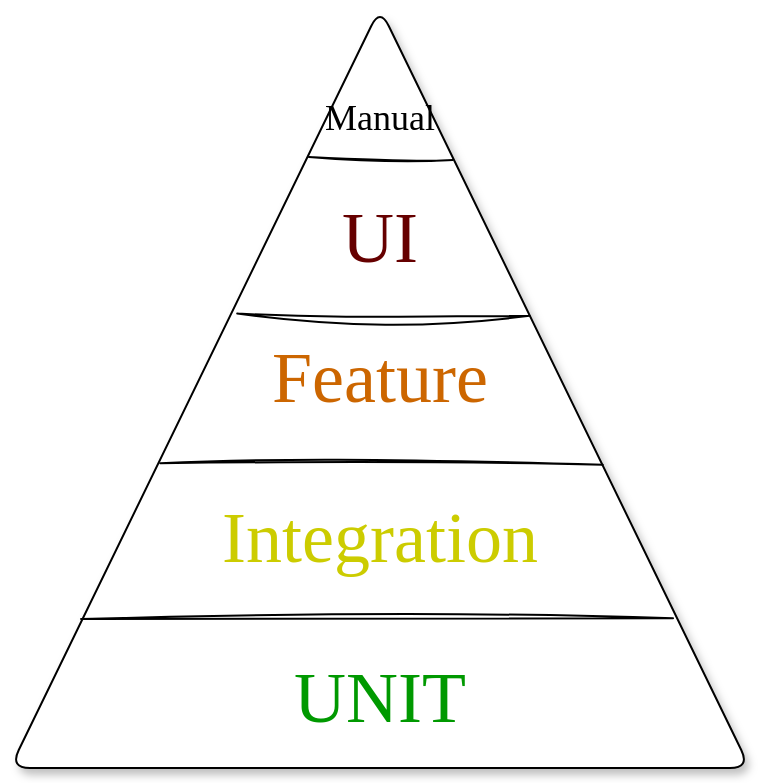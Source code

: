 <mxfile version="24.9.1">
  <diagram name="Page-1" id="Nuu9Wgd-5p7HPwW7MUoD">
    <mxGraphModel dx="979" dy="505" grid="1" gridSize="10" guides="1" tooltips="1" connect="1" arrows="1" fold="1" page="1" pageScale="1" pageWidth="827" pageHeight="1169" math="0" shadow="0">
      <root>
        <mxCell id="0" />
        <mxCell id="1" parent="0" />
        <mxCell id="2AubhbGq0Hdw825NKIbD-1" value="" style="triangle;whiteSpace=wrap;html=1;rotation=-90;rounded=1;shadow=1;" vertex="1" parent="1">
          <mxGeometry x="90" y="15" width="380" height="370" as="geometry" />
        </mxCell>
        <mxCell id="2AubhbGq0Hdw825NKIbD-2" value="" style="endArrow=none;html=1;rounded=0;exitX=0.196;exitY=0.096;exitDx=0;exitDy=0;exitPerimeter=0;entryX=0.197;entryY=0.896;entryDx=0;entryDy=0;entryPerimeter=0;sketch=1;curveFitting=1;jiggle=2;" edge="1" parent="1" source="2AubhbGq0Hdw825NKIbD-1" target="2AubhbGq0Hdw825NKIbD-1">
          <mxGeometry width="50" height="50" relative="1" as="geometry">
            <mxPoint x="370" y="250" as="sourcePoint" />
            <mxPoint x="420" y="200" as="targetPoint" />
          </mxGeometry>
        </mxCell>
        <mxCell id="2AubhbGq0Hdw825NKIbD-3" value="" style="endArrow=none;html=1;rounded=0;exitX=0.401;exitY=0.203;exitDx=0;exitDy=0;exitPerimeter=0;entryX=0.399;entryY=0.801;entryDx=0;entryDy=0;entryPerimeter=0;sketch=1;curveFitting=1;jiggle=2;" edge="1" parent="1" source="2AubhbGq0Hdw825NKIbD-1" target="2AubhbGq0Hdw825NKIbD-1">
          <mxGeometry width="50" height="50" relative="1" as="geometry">
            <mxPoint x="141" y="326" as="sourcePoint" />
            <mxPoint x="437" y="325" as="targetPoint" />
          </mxGeometry>
        </mxCell>
        <mxCell id="2AubhbGq0Hdw825NKIbD-4" value="" style="endArrow=none;html=1;rounded=0;exitX=0.598;exitY=0.307;exitDx=0;exitDy=0;exitPerimeter=0;entryX=0.595;entryY=0.702;entryDx=0;entryDy=0;entryPerimeter=0;sketch=1;curveFitting=1;jiggle=2;" edge="1" parent="1" source="2AubhbGq0Hdw825NKIbD-1" target="2AubhbGq0Hdw825NKIbD-1">
          <mxGeometry width="50" height="50" relative="1" as="geometry">
            <mxPoint x="180" y="248" as="sourcePoint" />
            <mxPoint x="401" y="248" as="targetPoint" />
          </mxGeometry>
        </mxCell>
        <mxCell id="2AubhbGq0Hdw825NKIbD-5" value="" style="endArrow=none;html=1;rounded=0;exitX=0.804;exitY=0.404;exitDx=0;exitDy=0;exitPerimeter=0;entryX=0.8;entryY=0.598;entryDx=0;entryDy=0;entryPerimeter=0;sketch=1;curveFitting=1;jiggle=2;" edge="1" parent="1" source="2AubhbGq0Hdw825NKIbD-1" target="2AubhbGq0Hdw825NKIbD-1">
          <mxGeometry width="50" height="50" relative="1" as="geometry">
            <mxPoint x="219" y="173" as="sourcePoint" />
            <mxPoint x="365" y="174" as="targetPoint" />
          </mxGeometry>
        </mxCell>
        <mxCell id="2AubhbGq0Hdw825NKIbD-6" value="UNIT" style="text;html=1;align=center;verticalAlign=middle;whiteSpace=wrap;rounded=0;fontSize=36;shadow=0;fontFamily=Caveat Brush;fontSource=https%3A%2F%2Ffonts.googleapis.com%2Fcss%3Ffamily%3DCaveat%2BBrush;labelBorderColor=none;textShadow=0;fontColor=#009900;" vertex="1" parent="1">
          <mxGeometry x="250" y="340" width="60" height="30" as="geometry" />
        </mxCell>
        <mxCell id="2AubhbGq0Hdw825NKIbD-7" value="Integration" style="text;html=1;align=center;verticalAlign=middle;whiteSpace=wrap;rounded=0;fontSize=36;shadow=0;fontFamily=Caveat Brush;fontSource=https%3A%2F%2Ffonts.googleapis.com%2Fcss%3Ffamily%3DCaveat%2BBrush;fontColor=#CCCC00;" vertex="1" parent="1">
          <mxGeometry x="250" y="260" width="60" height="30" as="geometry" />
        </mxCell>
        <mxCell id="2AubhbGq0Hdw825NKIbD-8" value="Feature" style="text;html=1;align=center;verticalAlign=middle;whiteSpace=wrap;rounded=0;fontSize=36;shadow=0;fontFamily=Caveat Brush;fontSource=https%3A%2F%2Ffonts.googleapis.com%2Fcss%3Ffamily%3DCaveat%2BBrush;fontColor=#CC6600;" vertex="1" parent="1">
          <mxGeometry x="250" y="180" width="60" height="30" as="geometry" />
        </mxCell>
        <mxCell id="2AubhbGq0Hdw825NKIbD-9" value="UI" style="text;html=1;align=center;verticalAlign=middle;whiteSpace=wrap;rounded=0;fontSize=36;shadow=0;fontFamily=Caveat Brush;fontSource=https%3A%2F%2Ffonts.googleapis.com%2Fcss%3Ffamily%3DCaveat%2BBrush;fontColor=#660000;" vertex="1" parent="1">
          <mxGeometry x="250" y="110" width="60" height="30" as="geometry" />
        </mxCell>
        <mxCell id="2AubhbGq0Hdw825NKIbD-10" value="Manual" style="text;html=1;align=center;verticalAlign=middle;whiteSpace=wrap;rounded=0;fontSize=18;shadow=0;fontFamily=Caveat Brush;fontSource=https%3A%2F%2Ffonts.googleapis.com%2Fcss%3Ffamily%3DCaveat%2BBrush;fontColor=#000000;" vertex="1" parent="1">
          <mxGeometry x="250" y="50" width="60" height="30" as="geometry" />
        </mxCell>
      </root>
    </mxGraphModel>
  </diagram>
</mxfile>
